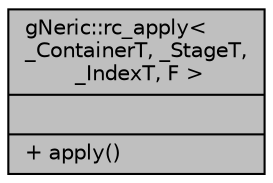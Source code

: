 digraph "gNeric::rc_apply&lt; _ContainerT, _StageT, _IndexT, F &gt;"
{
 // INTERACTIVE_SVG=YES
  bgcolor="transparent";
  edge [fontname="Helvetica",fontsize="10",labelfontname="Helvetica",labelfontsize="10"];
  node [fontname="Helvetica",fontsize="10",shape=record];
  Node1 [label="{gNeric::rc_apply\< \l_ContainerT, _StageT,\l _IndexT, F \>\n||+ apply()\l}",height=0.2,width=0.4,color="black", fillcolor="grey75", style="filled", fontcolor="black"];
}
